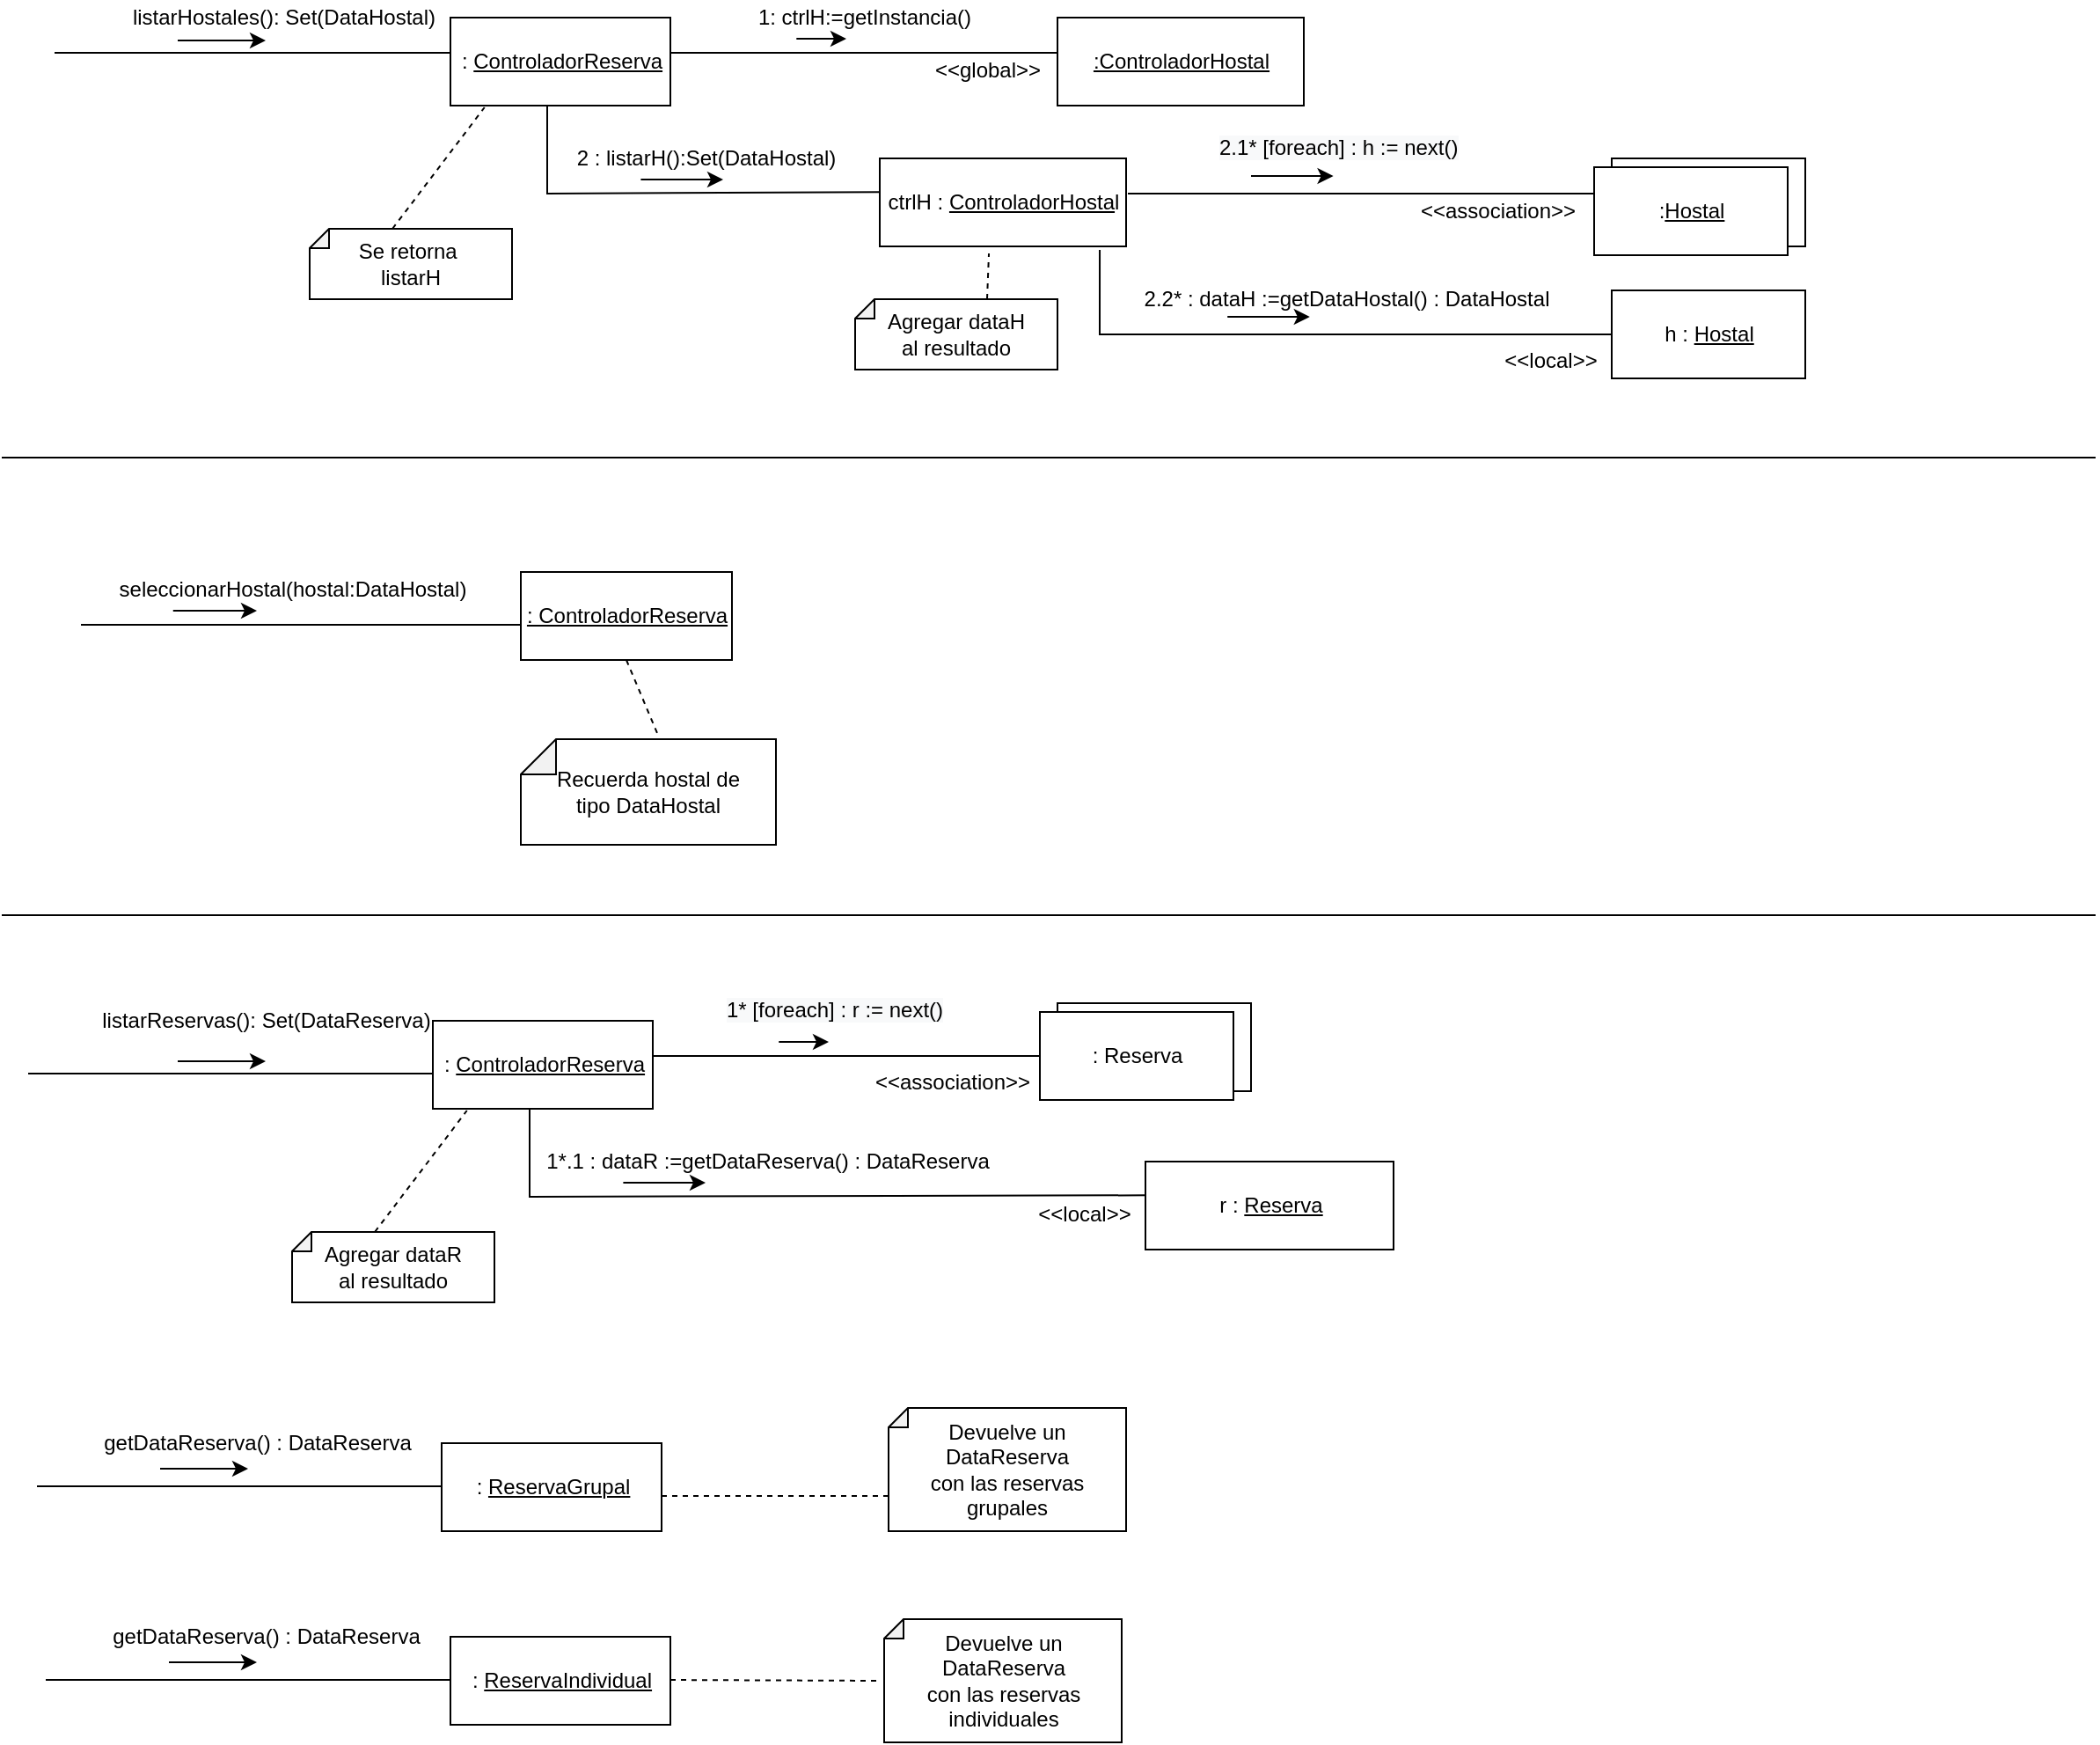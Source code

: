 <mxfile version="18.0.6" type="device"><diagram id="btHpvoFoARfx7Uz3g0Tx" name="Página-1"><mxGraphModel dx="1422" dy="835" grid="1" gridSize="10" guides="1" tooltips="1" connect="1" arrows="1" fold="1" page="1" pageScale="1" pageWidth="827" pageHeight="1169" math="0" shadow="0"><root><mxCell id="0"/><mxCell id="1" parent="0"/><mxCell id="bn3ZQJCBLXTEohYybMhF-23" value="Object" style="html=1;" parent="1" vertex="1"><mxGeometry x="915" y="180" width="110" height="50" as="geometry"/></mxCell><mxCell id="bn3ZQJCBLXTEohYybMhF-1" value="" style="endArrow=none;html=1;rounded=0;" parent="1" edge="1"><mxGeometry width="50" height="50" relative="1" as="geometry"><mxPoint x="30" y="120" as="sourcePoint"/><mxPoint x="260" y="120" as="targetPoint"/></mxGeometry></mxCell><mxCell id="bn3ZQJCBLXTEohYybMhF-2" value="listarHostales(): Set(DataHostal)" style="text;html=1;align=center;verticalAlign=middle;resizable=0;points=[];autosize=1;strokeColor=none;fillColor=none;" parent="1" vertex="1"><mxGeometry x="65" y="90" width="190" height="20" as="geometry"/></mxCell><mxCell id="bn3ZQJCBLXTEohYybMhF-3" value="" style="endArrow=classic;html=1;rounded=0;" parent="1" edge="1"><mxGeometry width="50" height="50" relative="1" as="geometry"><mxPoint x="100" y="113" as="sourcePoint"/><mxPoint x="150" y="113" as="targetPoint"/></mxGeometry></mxCell><mxCell id="bn3ZQJCBLXTEohYybMhF-4" value=":&amp;nbsp;&lt;u&gt;ControladorReserva&lt;/u&gt;" style="html=1;" parent="1" vertex="1"><mxGeometry x="255" y="100" width="125" height="50" as="geometry"/></mxCell><mxCell id="bn3ZQJCBLXTEohYybMhF-6" value="" style="endArrow=none;dashed=1;html=1;rounded=0;exitX=0.591;exitY=0;exitDx=0;exitDy=0;exitPerimeter=0;entryX=0.155;entryY=1.02;entryDx=0;entryDy=0;entryPerimeter=0;" parent="1" source="bn3ZQJCBLXTEohYybMhF-29" target="bn3ZQJCBLXTEohYybMhF-4" edge="1"><mxGeometry width="50" height="50" relative="1" as="geometry"><mxPoint x="170" y="200" as="sourcePoint"/><mxPoint x="220" y="150" as="targetPoint"/><Array as="points"/></mxGeometry></mxCell><mxCell id="bn3ZQJCBLXTEohYybMhF-8" value="" style="endArrow=none;html=1;rounded=0;" parent="1" edge="1"><mxGeometry width="50" height="50" relative="1" as="geometry"><mxPoint x="380" y="120" as="sourcePoint"/><mxPoint x="600" y="120" as="targetPoint"/></mxGeometry></mxCell><mxCell id="bn3ZQJCBLXTEohYybMhF-10" value="1: ctrlH:=getInstancia()" style="text;html=1;align=center;verticalAlign=middle;resizable=0;points=[];autosize=1;strokeColor=none;fillColor=none;" parent="1" vertex="1"><mxGeometry x="420" y="90" width="140" height="20" as="geometry"/></mxCell><mxCell id="bn3ZQJCBLXTEohYybMhF-11" value="" style="endArrow=classic;html=1;rounded=0;exitX=0.226;exitY=1.1;exitDx=0;exitDy=0;exitPerimeter=0;" parent="1" source="bn3ZQJCBLXTEohYybMhF-10" edge="1"><mxGeometry width="50" height="50" relative="1" as="geometry"><mxPoint x="440" y="190" as="sourcePoint"/><mxPoint x="480" y="112" as="targetPoint"/></mxGeometry></mxCell><mxCell id="bn3ZQJCBLXTEohYybMhF-12" value="&lt;u&gt;:ControladorHostal&lt;/u&gt;" style="html=1;" parent="1" vertex="1"><mxGeometry x="600" y="100" width="140" height="50" as="geometry"/></mxCell><mxCell id="bn3ZQJCBLXTEohYybMhF-13" value="" style="endArrow=none;html=1;rounded=0;exitX=0.003;exitY=0.383;exitDx=0;exitDy=0;exitPerimeter=0;" parent="1" source="bn3ZQJCBLXTEohYybMhF-14" edge="1"><mxGeometry width="50" height="50" relative="1" as="geometry"><mxPoint x="490" y="200" as="sourcePoint"/><mxPoint x="310" y="150" as="targetPoint"/><Array as="points"><mxPoint x="310" y="200"/></Array></mxGeometry></mxCell><mxCell id="bn3ZQJCBLXTEohYybMhF-14" value="ctrlH : &lt;u&gt;ControladorHosta&lt;/u&gt;l" style="html=1;" parent="1" vertex="1"><mxGeometry x="499" y="180" width="140" height="50" as="geometry"/></mxCell><mxCell id="bn3ZQJCBLXTEohYybMhF-16" value="2 : listarH():Set(DataHostal)" style="text;html=1;align=center;verticalAlign=middle;resizable=0;points=[];autosize=1;strokeColor=none;fillColor=none;" parent="1" vertex="1"><mxGeometry x="320" y="170" width="160" height="20" as="geometry"/></mxCell><mxCell id="bn3ZQJCBLXTEohYybMhF-17" value="" style="endArrow=classic;html=1;rounded=0;exitX=0.27;exitY=1.1;exitDx=0;exitDy=0;exitPerimeter=0;" parent="1" source="bn3ZQJCBLXTEohYybMhF-16" edge="1"><mxGeometry width="50" height="50" relative="1" as="geometry"><mxPoint x="380" y="200" as="sourcePoint"/><mxPoint x="410" y="192" as="targetPoint"/></mxGeometry></mxCell><mxCell id="bn3ZQJCBLXTEohYybMhF-22" value=":&lt;u&gt;Hostal&lt;/u&gt;" style="html=1;" parent="1" vertex="1"><mxGeometry x="905" y="185" width="110" height="50" as="geometry"/></mxCell><mxCell id="bn3ZQJCBLXTEohYybMhF-27" value="h : &lt;u&gt;Hostal&lt;/u&gt;" style="html=1;" parent="1" vertex="1"><mxGeometry x="915" y="255" width="110" height="50" as="geometry"/></mxCell><mxCell id="bn3ZQJCBLXTEohYybMhF-29" value="Se retorna&amp;nbsp;&lt;br&gt;listarH" style="shape=note;whiteSpace=wrap;html=1;backgroundOutline=1;darkOpacity=0.05;size=11;direction=east;flipH=1;" parent="1" vertex="1"><mxGeometry x="175" y="220" width="115" height="40" as="geometry"/></mxCell><mxCell id="bn3ZQJCBLXTEohYybMhF-30" value="" style="endArrow=none;html=1;rounded=0;" parent="1" edge="1"><mxGeometry width="50" height="50" relative="1" as="geometry"><mxPoint x="45" y="445" as="sourcePoint"/><mxPoint x="295" y="445" as="targetPoint"/></mxGeometry></mxCell><mxCell id="bn3ZQJCBLXTEohYybMhF-31" value="seleccionarHostal(hostal:DataHostal)" style="text;html=1;align=center;verticalAlign=middle;resizable=0;points=[];autosize=1;strokeColor=none;fillColor=none;" parent="1" vertex="1"><mxGeometry x="60" y="415" width="210" height="20" as="geometry"/></mxCell><mxCell id="bn3ZQJCBLXTEohYybMhF-33" value="" style="endArrow=classic;html=1;rounded=0;exitX=0.178;exitY=1.1;exitDx=0;exitDy=0;exitPerimeter=0;" parent="1" source="bn3ZQJCBLXTEohYybMhF-31" edge="1"><mxGeometry width="50" height="50" relative="1" as="geometry"><mxPoint x="135" y="515" as="sourcePoint"/><mxPoint x="145" y="437" as="targetPoint"/></mxGeometry></mxCell><mxCell id="bn3ZQJCBLXTEohYybMhF-34" value="&lt;u&gt;: ControladorReserva&lt;/u&gt;" style="html=1;" parent="1" vertex="1"><mxGeometry x="295" y="415" width="120" height="50" as="geometry"/></mxCell><mxCell id="bn3ZQJCBLXTEohYybMhF-35" value="" style="endArrow=none;dashed=1;html=1;rounded=0;exitX=0.5;exitY=1;exitDx=0;exitDy=0;entryX=0.459;entryY=-0.02;entryDx=0;entryDy=0;entryPerimeter=0;" parent="1" source="bn3ZQJCBLXTEohYybMhF-34" target="bn3ZQJCBLXTEohYybMhF-36" edge="1"><mxGeometry width="50" height="50" relative="1" as="geometry"><mxPoint x="415" y="445" as="sourcePoint"/><mxPoint x="485" y="445" as="targetPoint"/></mxGeometry></mxCell><mxCell id="bn3ZQJCBLXTEohYybMhF-36" value="Recuerda hostal de&lt;br&gt;tipo DataHostal" style="shape=note;whiteSpace=wrap;html=1;backgroundOutline=1;darkOpacity=0.05;size=20;flipH=1;" parent="1" vertex="1"><mxGeometry x="295" y="510" width="145" height="60" as="geometry"/></mxCell><mxCell id="QebF_Tx5fHl0J-90Ag_X-1" value="Agregar dataH&lt;br&gt;al resultado" style="shape=note;whiteSpace=wrap;html=1;backgroundOutline=1;darkOpacity=0.05;size=11;flipH=1;" parent="1" vertex="1"><mxGeometry x="485" y="260" width="115" height="40" as="geometry"/></mxCell><mxCell id="QebF_Tx5fHl0J-90Ag_X-2" value="" style="endArrow=none;dashed=1;html=1;rounded=0;entryX=0.443;entryY=1.08;entryDx=0;entryDy=0;entryPerimeter=0;" parent="1" target="bn3ZQJCBLXTEohYybMhF-14" edge="1"><mxGeometry width="50" height="50" relative="1" as="geometry"><mxPoint x="560" y="260" as="sourcePoint"/><mxPoint x="610" y="210" as="targetPoint"/></mxGeometry></mxCell><mxCell id="QebF_Tx5fHl0J-90Ag_X-3" value="" style="endArrow=none;html=1;rounded=0;" parent="1" edge="1"><mxGeometry width="50" height="50" relative="1" as="geometry"><mxPoint x="640" y="200" as="sourcePoint"/><mxPoint x="905" y="200" as="targetPoint"/></mxGeometry></mxCell><mxCell id="QebF_Tx5fHl0J-90Ag_X-5" value="" style="endArrow=classic;html=1;rounded=0;exitX=0.27;exitY=1.1;exitDx=0;exitDy=0;exitPerimeter=0;" parent="1" edge="1"><mxGeometry width="50" height="50" relative="1" as="geometry"><mxPoint x="710.0" y="190" as="sourcePoint"/><mxPoint x="756.8" y="190" as="targetPoint"/></mxGeometry></mxCell><mxCell id="QebF_Tx5fHl0J-90Ag_X-6" value="&lt;span style=&quot;color: rgb(0 , 0 , 0) ; font-family: &amp;#34;helvetica&amp;#34; ; font-style: normal ; font-weight: 400 ; letter-spacing: normal ; text-align: center ; text-indent: 0px ; text-transform: none ; word-spacing: 0px ; background-color: rgb(248 , 249 , 250) ; display: inline ; float: none&quot;&gt;&lt;font style=&quot;font-size: 12px&quot;&gt;2.1* [foreach] : h := next()&lt;/font&gt;&lt;/span&gt;" style="text;whiteSpace=wrap;html=1;" parent="1" vertex="1"><mxGeometry x="690" y="160" width="140" height="40" as="geometry"/></mxCell><mxCell id="QebF_Tx5fHl0J-90Ag_X-7" value="" style="endArrow=none;html=1;rounded=0;fontSize=12;entryX=0;entryY=0.5;entryDx=0;entryDy=0;exitX=0.893;exitY=1.04;exitDx=0;exitDy=0;exitPerimeter=0;" parent="1" source="bn3ZQJCBLXTEohYybMhF-14" target="bn3ZQJCBLXTEohYybMhF-27" edge="1"><mxGeometry width="50" height="50" relative="1" as="geometry"><mxPoint x="630" y="280" as="sourcePoint"/><mxPoint x="910" y="280" as="targetPoint"/><Array as="points"><mxPoint x="624" y="280"/></Array></mxGeometry></mxCell><mxCell id="QebF_Tx5fHl0J-90Ag_X-8" value="2.2* : dataH :=getDataHostal() : DataHostal" style="text;html=1;align=center;verticalAlign=middle;resizable=0;points=[];autosize=1;strokeColor=none;fillColor=none;" parent="1" vertex="1"><mxGeometry x="639" y="250" width="250" height="20" as="geometry"/></mxCell><mxCell id="QebF_Tx5fHl0J-90Ag_X-9" value="" style="endArrow=classic;html=1;rounded=0;exitX=0.27;exitY=1.1;exitDx=0;exitDy=0;exitPerimeter=0;" parent="1" edge="1"><mxGeometry width="50" height="50" relative="1" as="geometry"><mxPoint x="696.6" y="270" as="sourcePoint"/><mxPoint x="743.4" y="270" as="targetPoint"/></mxGeometry></mxCell><mxCell id="QebF_Tx5fHl0J-90Ag_X-10" value="Object" style="html=1;" parent="1" vertex="1"><mxGeometry x="600" y="660" width="110" height="50" as="geometry"/></mxCell><mxCell id="QebF_Tx5fHl0J-90Ag_X-11" value="" style="endArrow=none;html=1;rounded=0;" parent="1" edge="1"><mxGeometry width="50" height="50" relative="1" as="geometry"><mxPoint x="15" y="700" as="sourcePoint"/><mxPoint x="245" y="700" as="targetPoint"/></mxGeometry></mxCell><mxCell id="QebF_Tx5fHl0J-90Ag_X-12" value="listarReservas(): Set(DataReserva)" style="text;html=1;align=center;verticalAlign=middle;resizable=0;points=[];autosize=1;strokeColor=none;fillColor=none;" parent="1" vertex="1"><mxGeometry x="50" y="660" width="200" height="20" as="geometry"/></mxCell><mxCell id="QebF_Tx5fHl0J-90Ag_X-13" value="" style="endArrow=classic;html=1;rounded=0;" parent="1" edge="1"><mxGeometry width="50" height="50" relative="1" as="geometry"><mxPoint x="90" y="924.5" as="sourcePoint"/><mxPoint x="140" y="924.5" as="targetPoint"/></mxGeometry></mxCell><mxCell id="QebF_Tx5fHl0J-90Ag_X-14" value=":&amp;nbsp;&lt;u&gt;ControladorReserva&lt;/u&gt;" style="html=1;" parent="1" vertex="1"><mxGeometry x="245" y="670" width="125" height="50" as="geometry"/></mxCell><mxCell id="QebF_Tx5fHl0J-90Ag_X-15" value="" style="endArrow=none;dashed=1;html=1;rounded=0;exitX=0.591;exitY=0;exitDx=0;exitDy=0;exitPerimeter=0;entryX=0.155;entryY=1.02;entryDx=0;entryDy=0;entryPerimeter=0;" parent="1" source="QebF_Tx5fHl0J-90Ag_X-26" target="QebF_Tx5fHl0J-90Ag_X-14" edge="1"><mxGeometry width="50" height="50" relative="1" as="geometry"><mxPoint x="160" y="770" as="sourcePoint"/><mxPoint x="210" y="720" as="targetPoint"/><Array as="points"/></mxGeometry></mxCell><mxCell id="QebF_Tx5fHl0J-90Ag_X-16" value="" style="endArrow=none;html=1;rounded=0;" parent="1" edge="1"><mxGeometry width="50" height="50" relative="1" as="geometry"><mxPoint x="370" y="690" as="sourcePoint"/><mxPoint x="590" y="690" as="targetPoint"/></mxGeometry></mxCell><mxCell id="QebF_Tx5fHl0J-90Ag_X-18" value="" style="endArrow=classic;html=1;rounded=0;exitX=0.226;exitY=1.1;exitDx=0;exitDy=0;exitPerimeter=0;" parent="1" edge="1"><mxGeometry width="50" height="50" relative="1" as="geometry"><mxPoint x="441.64" y="682" as="sourcePoint"/><mxPoint x="470" y="682" as="targetPoint"/></mxGeometry></mxCell><mxCell id="QebF_Tx5fHl0J-90Ag_X-20" value="" style="endArrow=none;html=1;rounded=0;exitX=0.003;exitY=0.383;exitDx=0;exitDy=0;exitPerimeter=0;" parent="1" source="QebF_Tx5fHl0J-90Ag_X-21" edge="1"><mxGeometry width="50" height="50" relative="1" as="geometry"><mxPoint x="480" y="770" as="sourcePoint"/><mxPoint x="300" y="720" as="targetPoint"/><Array as="points"><mxPoint x="300" y="770"/></Array></mxGeometry></mxCell><mxCell id="QebF_Tx5fHl0J-90Ag_X-21" value="r : &lt;u&gt;Reserva&lt;/u&gt;" style="html=1;" parent="1" vertex="1"><mxGeometry x="650" y="750" width="141" height="50" as="geometry"/></mxCell><mxCell id="QebF_Tx5fHl0J-90Ag_X-23" value="" style="endArrow=classic;html=1;rounded=0;exitX=0.27;exitY=1.1;exitDx=0;exitDy=0;exitPerimeter=0;" parent="1" edge="1"><mxGeometry width="50" height="50" relative="1" as="geometry"><mxPoint x="353.2" y="762" as="sourcePoint"/><mxPoint x="400" y="762" as="targetPoint"/></mxGeometry></mxCell><mxCell id="QebF_Tx5fHl0J-90Ag_X-24" value=": Reserva" style="html=1;" parent="1" vertex="1"><mxGeometry x="590" y="665" width="110" height="50" as="geometry"/></mxCell><mxCell id="QebF_Tx5fHl0J-90Ag_X-26" value="Agregar dataR&lt;br&gt;al resultado" style="shape=note;whiteSpace=wrap;html=1;backgroundOutline=1;darkOpacity=0.05;size=11;direction=east;flipH=1;" parent="1" vertex="1"><mxGeometry x="165" y="790" width="115" height="40" as="geometry"/></mxCell><mxCell id="QebF_Tx5fHl0J-90Ag_X-27" value="Devuelve un DataReserva&lt;br&gt;con las reservas grupales" style="shape=note;whiteSpace=wrap;html=1;backgroundOutline=1;darkOpacity=0.05;size=11;flipH=1;" parent="1" vertex="1"><mxGeometry x="504" y="890" width="135" height="70" as="geometry"/></mxCell><mxCell id="QebF_Tx5fHl0J-90Ag_X-31" value="&lt;span style=&quot;color: rgb(0 , 0 , 0) ; font-family: &amp;#34;helvetica&amp;#34; ; font-style: normal ; font-weight: 400 ; letter-spacing: normal ; text-align: center ; text-indent: 0px ; text-transform: none ; word-spacing: 0px ; background-color: rgb(248 , 249 , 250) ; display: inline ; float: none&quot;&gt;&lt;font style=&quot;font-size: 12px&quot;&gt;1* [foreach] : r := next()&lt;/font&gt;&lt;/span&gt;" style="text;whiteSpace=wrap;html=1;" parent="1" vertex="1"><mxGeometry x="410" y="650" width="130" height="40" as="geometry"/></mxCell><mxCell id="QebF_Tx5fHl0J-90Ag_X-33" value="1*.1 : dataR :=getDataReserva() : DataReserva" style="text;html=1;align=center;verticalAlign=middle;resizable=0;points=[];autosize=1;strokeColor=none;fillColor=none;" parent="1" vertex="1"><mxGeometry x="300" y="740" width="270" height="20" as="geometry"/></mxCell><mxCell id="BD97FjgDxYuIOBFr2HOS-1" value="Devuelve un DataReserva&lt;br&gt;con las reservas individuales" style="shape=note;whiteSpace=wrap;html=1;backgroundOutline=1;darkOpacity=0.05;size=11;flipH=1;" parent="1" vertex="1"><mxGeometry x="501.5" y="1010" width="135" height="70" as="geometry"/></mxCell><mxCell id="BD97FjgDxYuIOBFr2HOS-2" value=": &lt;u&gt;ReservaGrupal&lt;/u&gt;" style="html=1;" parent="1" vertex="1"><mxGeometry x="250" y="910" width="125" height="50" as="geometry"/></mxCell><mxCell id="BD97FjgDxYuIOBFr2HOS-3" value="" style="endArrow=none;html=1;rounded=0;" parent="1" edge="1"><mxGeometry width="50" height="50" relative="1" as="geometry"><mxPoint x="20" y="934.5" as="sourcePoint"/><mxPoint x="250" y="934.5" as="targetPoint"/></mxGeometry></mxCell><mxCell id="BD97FjgDxYuIOBFr2HOS-4" value="getDataReserva() : DataReserva" style="text;html=1;align=center;verticalAlign=middle;resizable=0;points=[];autosize=1;strokeColor=none;fillColor=none;" parent="1" vertex="1"><mxGeometry x="50" y="900" width="190" height="20" as="geometry"/></mxCell><mxCell id="BD97FjgDxYuIOBFr2HOS-5" value="" style="endArrow=classic;html=1;rounded=0;" parent="1" edge="1"><mxGeometry width="50" height="50" relative="1" as="geometry"><mxPoint x="100" y="693" as="sourcePoint"/><mxPoint x="150" y="693" as="targetPoint"/></mxGeometry></mxCell><mxCell id="BD97FjgDxYuIOBFr2HOS-6" value="" style="endArrow=none;dashed=1;html=1;rounded=0;entryX=0.993;entryY=0.714;entryDx=0;entryDy=0;entryPerimeter=0;" parent="1" target="QebF_Tx5fHl0J-90Ag_X-27" edge="1"><mxGeometry width="50" height="50" relative="1" as="geometry"><mxPoint x="375" y="940" as="sourcePoint"/><mxPoint x="425" y="890" as="targetPoint"/></mxGeometry></mxCell><mxCell id="BD97FjgDxYuIOBFr2HOS-7" value="" style="endArrow=classic;html=1;rounded=0;" parent="1" edge="1"><mxGeometry width="50" height="50" relative="1" as="geometry"><mxPoint x="95" y="1034.5" as="sourcePoint"/><mxPoint x="145" y="1034.5" as="targetPoint"/></mxGeometry></mxCell><mxCell id="BD97FjgDxYuIOBFr2HOS-8" value=": &lt;u&gt;ReservaIndividual&lt;/u&gt;" style="html=1;" parent="1" vertex="1"><mxGeometry x="255" y="1020" width="125" height="50" as="geometry"/></mxCell><mxCell id="BD97FjgDxYuIOBFr2HOS-9" value="" style="endArrow=none;html=1;rounded=0;" parent="1" edge="1"><mxGeometry width="50" height="50" relative="1" as="geometry"><mxPoint x="25" y="1044.5" as="sourcePoint"/><mxPoint x="255" y="1044.5" as="targetPoint"/></mxGeometry></mxCell><mxCell id="BD97FjgDxYuIOBFr2HOS-10" value="getDataReserva() : DataReserva" style="text;html=1;align=center;verticalAlign=middle;resizable=0;points=[];autosize=1;strokeColor=none;fillColor=none;" parent="1" vertex="1"><mxGeometry x="55" y="1010" width="190" height="20" as="geometry"/></mxCell><mxCell id="BD97FjgDxYuIOBFr2HOS-11" value="" style="endArrow=none;dashed=1;html=1;rounded=0;" parent="1" edge="1"><mxGeometry width="50" height="50" relative="1" as="geometry"><mxPoint x="380" y="1044.52" as="sourcePoint"/><mxPoint x="500" y="1045" as="targetPoint"/></mxGeometry></mxCell><mxCell id="BD97FjgDxYuIOBFr2HOS-12" value="" style="endArrow=none;html=1;rounded=0;" parent="1" edge="1"><mxGeometry width="50" height="50" relative="1" as="geometry"><mxPoint y="610" as="sourcePoint"/><mxPoint x="1190" y="610" as="targetPoint"/></mxGeometry></mxCell><mxCell id="BD97FjgDxYuIOBFr2HOS-13" value="" style="endArrow=none;html=1;rounded=0;" parent="1" edge="1"><mxGeometry width="50" height="50" relative="1" as="geometry"><mxPoint y="350" as="sourcePoint"/><mxPoint x="1190" y="350" as="targetPoint"/></mxGeometry></mxCell><mxCell id="v68dr1_f9-dmarhJ6JQg-1" value="&amp;lt;&amp;lt;global&amp;gt;&amp;gt;" style="text;html=1;align=center;verticalAlign=middle;resizable=0;points=[];autosize=1;strokeColor=none;fillColor=none;" vertex="1" parent="1"><mxGeometry x="520" y="120" width="80" height="20" as="geometry"/></mxCell><mxCell id="v68dr1_f9-dmarhJ6JQg-2" value="&amp;lt;&amp;lt;association&amp;gt;&amp;gt;" style="text;html=1;align=center;verticalAlign=middle;resizable=0;points=[];autosize=1;strokeColor=none;fillColor=none;" vertex="1" parent="1"><mxGeometry x="800" y="200" width="100" height="20" as="geometry"/></mxCell><mxCell id="v68dr1_f9-dmarhJ6JQg-3" value="&amp;lt;&amp;lt;local&amp;gt;&amp;gt;" style="text;html=1;align=center;verticalAlign=middle;resizable=0;points=[];autosize=1;strokeColor=none;fillColor=none;" vertex="1" parent="1"><mxGeometry x="845" y="285" width="70" height="20" as="geometry"/></mxCell><mxCell id="v68dr1_f9-dmarhJ6JQg-4" value="&amp;lt;&amp;lt;association&amp;gt;&amp;gt;" style="text;html=1;align=center;verticalAlign=middle;resizable=0;points=[];autosize=1;strokeColor=none;fillColor=none;" vertex="1" parent="1"><mxGeometry x="490" y="695" width="100" height="20" as="geometry"/></mxCell><mxCell id="v68dr1_f9-dmarhJ6JQg-5" value="&amp;lt;&amp;lt;local&amp;gt;&amp;gt;" style="text;html=1;align=center;verticalAlign=middle;resizable=0;points=[];autosize=1;strokeColor=none;fillColor=none;" vertex="1" parent="1"><mxGeometry x="580" y="770" width="70" height="20" as="geometry"/></mxCell></root></mxGraphModel></diagram></mxfile>